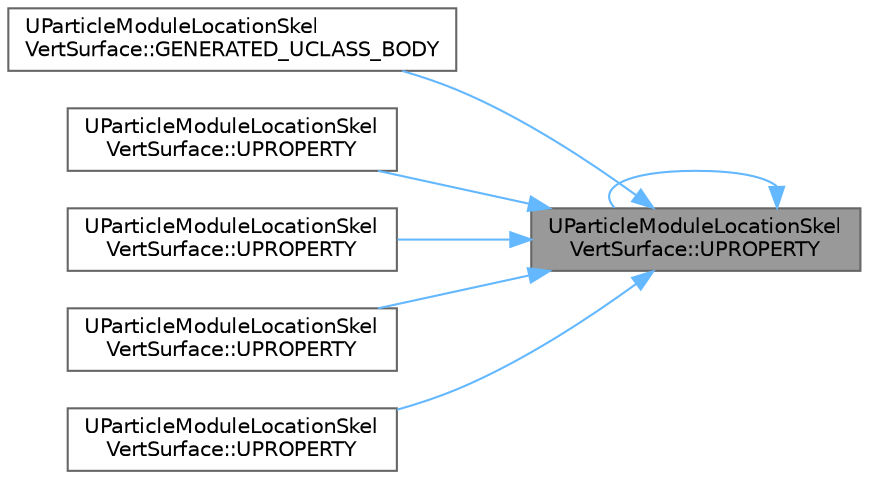 digraph "UParticleModuleLocationSkelVertSurface::UPROPERTY"
{
 // INTERACTIVE_SVG=YES
 // LATEX_PDF_SIZE
  bgcolor="transparent";
  edge [fontname=Helvetica,fontsize=10,labelfontname=Helvetica,labelfontsize=10];
  node [fontname=Helvetica,fontsize=10,shape=box,height=0.2,width=0.4];
  rankdir="RL";
  Node1 [id="Node000001",label="UParticleModuleLocationSkel\lVertSurface::UPROPERTY",height=0.2,width=0.4,color="gray40", fillcolor="grey60", style="filled", fontcolor="black",tooltip="An offset to apply to each vert/surface."];
  Node1 -> Node2 [id="edge1_Node000001_Node000002",dir="back",color="steelblue1",style="solid",tooltip=" "];
  Node2 [id="Node000002",label="UParticleModuleLocationSkel\lVertSurface::GENERATED_UCLASS_BODY",height=0.2,width=0.4,color="grey40", fillcolor="white", style="filled",URL="$dd/d3b/classUParticleModuleLocationSkelVertSurface.html#ad5b9db6468e46a75eff2b07d3afcdc2d",tooltip="Whether the module uses Verts or Surfaces for locations."];
  Node1 -> Node3 [id="edge2_Node000001_Node000003",dir="back",color="steelblue1",style="solid",tooltip=" "];
  Node3 [id="Node000003",label="UParticleModuleLocationSkel\lVertSurface::UPROPERTY",height=0.2,width=0.4,color="grey40", fillcolor="white", style="filled",URL="$dd/d3b/classUParticleModuleLocationSkelVertSurface.html#ad7598d47412b014fe0c60b2c159acdb7",tooltip="If true, update the particle locations each frame with that of the vert/surface."];
  Node1 -> Node4 [id="edge3_Node000001_Node000004",dir="back",color="steelblue1",style="solid",tooltip=" "];
  Node4 [id="Node000004",label="UParticleModuleLocationSkel\lVertSurface::UPROPERTY",height=0.2,width=0.4,color="grey40", fillcolor="white", style="filled",URL="$dd/d3b/classUParticleModuleLocationSkelVertSurface.html#a9eb6e89f886036477b5c7223029a3cf9",tooltip="The parameter name of the skeletal mesh actor that supplies the SkelMeshComponent for in-game."];
  Node1 -> Node1 [id="edge4_Node000001_Node000001",dir="back",color="steelblue1",style="solid",tooltip=" "];
  Node1 -> Node5 [id="edge5_Node000001_Node000005",dir="back",color="steelblue1",style="solid",tooltip=" "];
  Node5 [id="Node000005",label="UParticleModuleLocationSkel\lVertSurface::UPROPERTY",height=0.2,width=0.4,color="grey40", fillcolor="white", style="filled",URL="$dd/d3b/classUParticleModuleLocationSkelVertSurface.html#acbd20615f83119de849aa41baac06eb1",tooltip="Array of material indices that are valid materials to spawn from."];
  Node1 -> Node6 [id="edge6_Node000001_Node000006",dir="back",color="steelblue1",style="solid",tooltip=" "];
  Node6 [id="Node000006",label="UParticleModuleLocationSkel\lVertSurface::UPROPERTY",height=0.2,width=0.4,color="grey40", fillcolor="white", style="filled",URL="$dd/d3b/classUParticleModuleLocationSkelVertSurface.html#a198c71f1c0e0365b4bfa787975599d9b",tooltip="If true, particles inherit the associated vertex color on spawn."];
}
